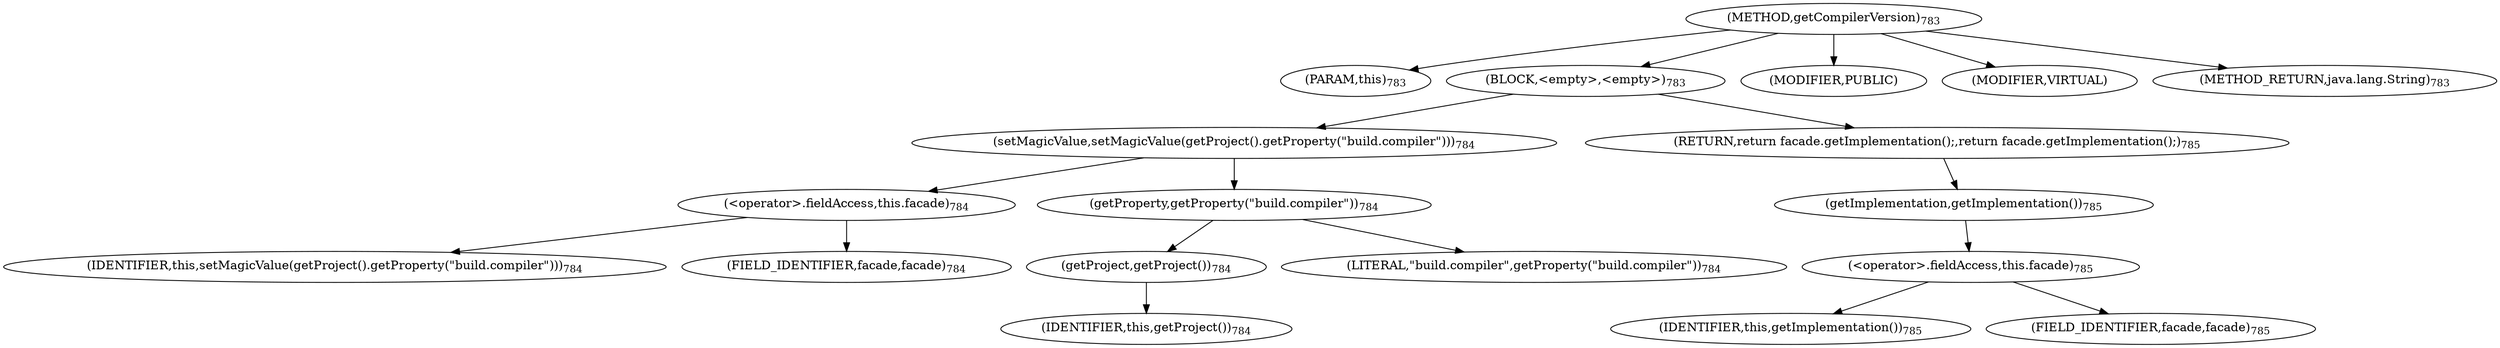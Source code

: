 digraph "getCompilerVersion" {  
"1500" [label = <(METHOD,getCompilerVersion)<SUB>783</SUB>> ]
"73" [label = <(PARAM,this)<SUB>783</SUB>> ]
"1501" [label = <(BLOCK,&lt;empty&gt;,&lt;empty&gt;)<SUB>783</SUB>> ]
"1502" [label = <(setMagicValue,setMagicValue(getProject().getProperty(&quot;build.compiler&quot;)))<SUB>784</SUB>> ]
"1503" [label = <(&lt;operator&gt;.fieldAccess,this.facade)<SUB>784</SUB>> ]
"1504" [label = <(IDENTIFIER,this,setMagicValue(getProject().getProperty(&quot;build.compiler&quot;)))<SUB>784</SUB>> ]
"1505" [label = <(FIELD_IDENTIFIER,facade,facade)<SUB>784</SUB>> ]
"1506" [label = <(getProperty,getProperty(&quot;build.compiler&quot;))<SUB>784</SUB>> ]
"1507" [label = <(getProject,getProject())<SUB>784</SUB>> ]
"72" [label = <(IDENTIFIER,this,getProject())<SUB>784</SUB>> ]
"1508" [label = <(LITERAL,&quot;build.compiler&quot;,getProperty(&quot;build.compiler&quot;))<SUB>784</SUB>> ]
"1509" [label = <(RETURN,return facade.getImplementation();,return facade.getImplementation();)<SUB>785</SUB>> ]
"1510" [label = <(getImplementation,getImplementation())<SUB>785</SUB>> ]
"1511" [label = <(&lt;operator&gt;.fieldAccess,this.facade)<SUB>785</SUB>> ]
"1512" [label = <(IDENTIFIER,this,getImplementation())<SUB>785</SUB>> ]
"1513" [label = <(FIELD_IDENTIFIER,facade,facade)<SUB>785</SUB>> ]
"1514" [label = <(MODIFIER,PUBLIC)> ]
"1515" [label = <(MODIFIER,VIRTUAL)> ]
"1516" [label = <(METHOD_RETURN,java.lang.String)<SUB>783</SUB>> ]
  "1500" -> "73" 
  "1500" -> "1501" 
  "1500" -> "1514" 
  "1500" -> "1515" 
  "1500" -> "1516" 
  "1501" -> "1502" 
  "1501" -> "1509" 
  "1502" -> "1503" 
  "1502" -> "1506" 
  "1503" -> "1504" 
  "1503" -> "1505" 
  "1506" -> "1507" 
  "1506" -> "1508" 
  "1507" -> "72" 
  "1509" -> "1510" 
  "1510" -> "1511" 
  "1511" -> "1512" 
  "1511" -> "1513" 
}
